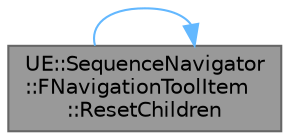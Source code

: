 digraph "UE::SequenceNavigator::FNavigationToolItem::ResetChildren"
{
 // INTERACTIVE_SVG=YES
 // LATEX_PDF_SIZE
  bgcolor="transparent";
  edge [fontname=Helvetica,fontsize=10,labelfontname=Helvetica,labelfontsize=10];
  node [fontname=Helvetica,fontsize=10,shape=box,height=0.2,width=0.4];
  rankdir="LR";
  Node1 [id="Node000001",label="UE::SequenceNavigator\l::FNavigationToolItem\l::ResetChildren",height=0.2,width=0.4,color="gray40", fillcolor="grey60", style="filled", fontcolor="black",tooltip="Resets both the Cached Visible Children and Children (before doing so, sets all child's parents to nu..."];
  Node1 -> Node1 [id="edge1_Node000001_Node000001",color="steelblue1",style="solid",tooltip=" "];
}
